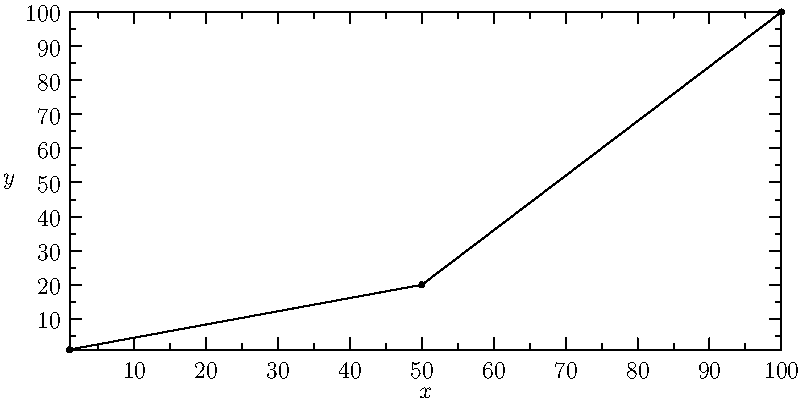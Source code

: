 import graph;

size(400,200,IgnoreAspect);

pair f[]={(1,1),(50,20),(100,100)};

guide g=graph(f);
draw(g);
dot(g);

xaxis("$x$",BottomTop,LeftTicks);
yaxis("$y$",LeftRight,RightTicks);

shipout();


